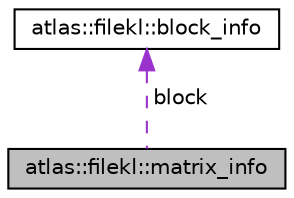 digraph "atlas::filekl::matrix_info"
{
  edge [fontname="Helvetica",fontsize="10",labelfontname="Helvetica",labelfontsize="10"];
  node [fontname="Helvetica",fontsize="10",shape=record];
  Node1 [label="atlas::filekl::matrix_info",height=0.2,width=0.4,color="black", fillcolor="grey75", style="filled", fontcolor="black"];
  Node2 -> Node1 [dir="back",color="darkorchid3",fontsize="10",style="dashed",label=" block" ,fontname="Helvetica"];
  Node2 [label="atlas::filekl::block_info",height=0.2,width=0.4,color="black", fillcolor="white", style="filled",URL="$structatlas_1_1filekl_1_1block__info.html"];
}

